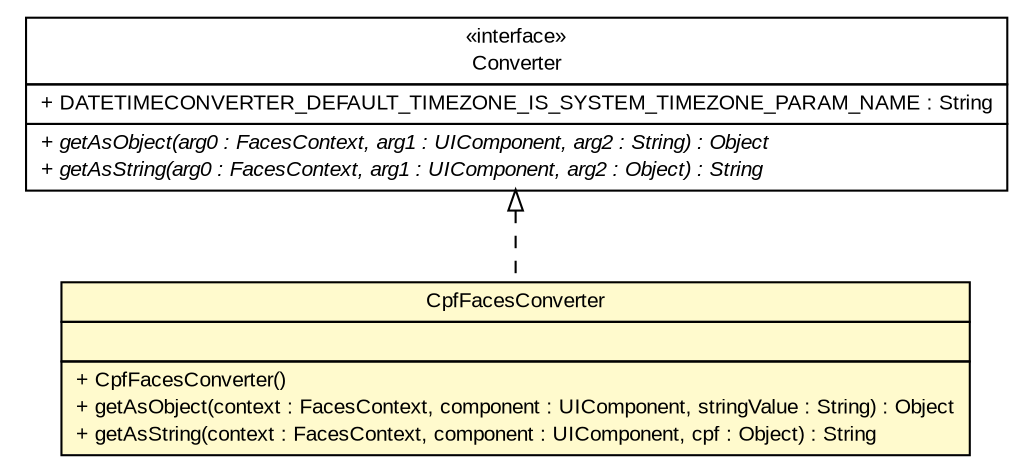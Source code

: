 #!/usr/local/bin/dot
#
# Class diagram 
# Generated by UMLGraph version R5_6 (http://www.umlgraph.org/)
#

digraph G {
	edge [fontname="arial",fontsize=10,labelfontname="arial",labelfontsize=10];
	node [fontname="arial",fontsize=10,shape=plaintext];
	nodesep=0.25;
	ranksep=0.5;
	// br.gov.to.sefaz.presentation.converter.CpfFacesConverter
	c156 [label=<<table title="br.gov.to.sefaz.presentation.converter.CpfFacesConverter" border="0" cellborder="1" cellspacing="0" cellpadding="2" port="p" bgcolor="lemonChiffon" href="./CpfFacesConverter.html">
		<tr><td><table border="0" cellspacing="0" cellpadding="1">
<tr><td align="center" balign="center"> CpfFacesConverter </td></tr>
		</table></td></tr>
		<tr><td><table border="0" cellspacing="0" cellpadding="1">
<tr><td align="left" balign="left">  </td></tr>
		</table></td></tr>
		<tr><td><table border="0" cellspacing="0" cellpadding="1">
<tr><td align="left" balign="left"> + CpfFacesConverter() </td></tr>
<tr><td align="left" balign="left"> + getAsObject(context : FacesContext, component : UIComponent, stringValue : String) : Object </td></tr>
<tr><td align="left" balign="left"> + getAsString(context : FacesContext, component : UIComponent, cpf : Object) : String </td></tr>
		</table></td></tr>
		</table>>, URL="./CpfFacesConverter.html", fontname="arial", fontcolor="black", fontsize=10.0];
	//br.gov.to.sefaz.presentation.converter.CpfFacesConverter implements javax.faces.convert.Converter
	c168:p -> c156:p [dir=back,arrowtail=empty,style=dashed];
	// javax.faces.convert.Converter
	c168 [label=<<table title="javax.faces.convert.Converter" border="0" cellborder="1" cellspacing="0" cellpadding="2" port="p" href="http://java.sun.com/j2se/1.4.2/docs/api/javax/faces/convert/Converter.html">
		<tr><td><table border="0" cellspacing="0" cellpadding="1">
<tr><td align="center" balign="center"> &#171;interface&#187; </td></tr>
<tr><td align="center" balign="center"> Converter </td></tr>
		</table></td></tr>
		<tr><td><table border="0" cellspacing="0" cellpadding="1">
<tr><td align="left" balign="left"> + DATETIMECONVERTER_DEFAULT_TIMEZONE_IS_SYSTEM_TIMEZONE_PARAM_NAME : String </td></tr>
		</table></td></tr>
		<tr><td><table border="0" cellspacing="0" cellpadding="1">
<tr><td align="left" balign="left"><font face="arial italic" point-size="10.0"> + getAsObject(arg0 : FacesContext, arg1 : UIComponent, arg2 : String) : Object </font></td></tr>
<tr><td align="left" balign="left"><font face="arial italic" point-size="10.0"> + getAsString(arg0 : FacesContext, arg1 : UIComponent, arg2 : Object) : String </font></td></tr>
		</table></td></tr>
		</table>>, URL="http://java.sun.com/j2se/1.4.2/docs/api/javax/faces/convert/Converter.html", fontname="arial", fontcolor="black", fontsize=10.0];
}

